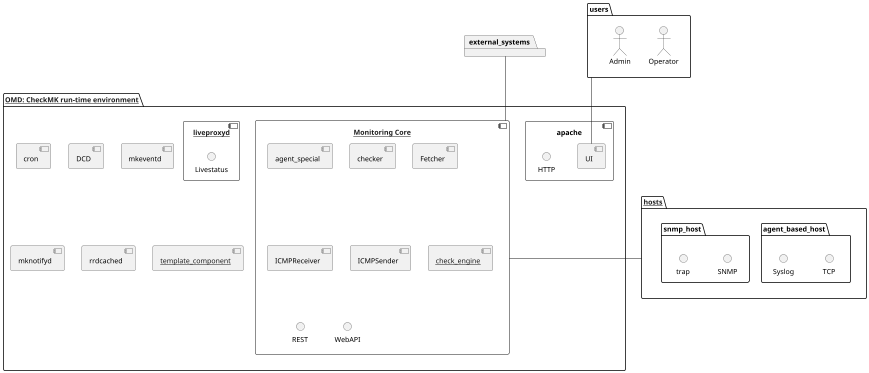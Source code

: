 @startuml
skinparam componentStyle uml2
skinparam linetype ortho
skinparam monochrome true
' Remove shadows
skinparam shadowing false
scale 0.5

package users {
    actor "Operator" as operator
    actor "Admin" as admin
}

package external_systems {
}

package "[[../arch-comp-omd.html OMD: CheckMK run-time environment]]" as omd {
    component apache {
            component UI
            interface HTTP
    }
    component "[[../arch-comp-core.html Monitoring Core]]" as cmc {
        component agent_special
        component checker
        component Fetcher
        component ICMPReceiver
        component ICMPSender
        component "[[../arch-comp-checkengine.html check_engine]]" as check_engine
        interface REST
        interface WebAPI
    }
    component cron
    component DCD
    component mkeventd
    component mknotifyd
    component rrdcached
    component "[[../arch-comp-livestatus.html liveproxyd]]" as liveproxyd {
        interface Livestatus
    }

    component "[[../arch-comp-template.html template_component]]" as template_component
}

package "[[../arch-comp-hosts.html hosts]]" as hosts {
    package agent_based_host {
        interface TCP
        interface Syslog
    }

    package snmp_host {
        interface SNMP
        interface trap
    }
}
users -- UI
external_systems -- cmc
cmc -- hosts

@enduml